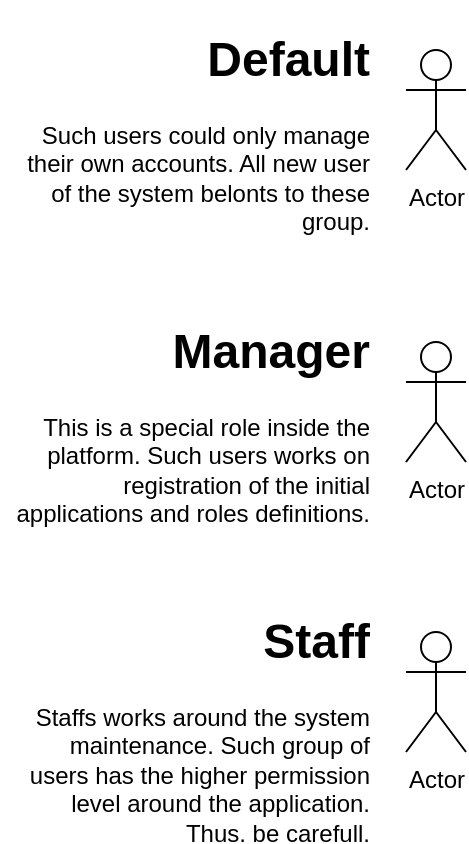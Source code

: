 <mxfile>
    <diagram id="xEz1rf1Twpv8RbMiKMq-" name="Page-1">
        <mxGraphModel dx="787" dy="680" grid="0" gridSize="10" guides="1" tooltips="1" connect="1" arrows="1" fold="1" page="0" pageScale="1" pageWidth="850" pageHeight="1100" math="0" shadow="0">
            <root>
                <mxCell id="0"/>
                <mxCell id="1" parent="0"/>
                <mxCell id="5" value="" style="group" parent="1" vertex="1" connectable="0">
                    <mxGeometry x="10" y="40" width="233" height="120" as="geometry"/>
                </mxCell>
                <mxCell id="2" value="Actor" style="shape=umlActor;verticalLabelPosition=bottom;verticalAlign=top;html=1;outlineConnect=0;" parent="5" vertex="1">
                    <mxGeometry x="203" y="15" width="30" height="60" as="geometry"/>
                </mxCell>
                <mxCell id="4" value="&lt;h1&gt;Default&lt;/h1&gt;&lt;p&gt;Such users could only manage their own accounts. All new user of the system belonts to these group.&lt;/p&gt;" style="text;html=1;strokeColor=none;fillColor=none;spacing=5;spacingTop=-20;whiteSpace=wrap;overflow=hidden;rounded=0;align=right;" parent="5" vertex="1">
                    <mxGeometry width="190" height="120" as="geometry"/>
                </mxCell>
                <mxCell id="6" value="" style="group" parent="1" vertex="1" connectable="0">
                    <mxGeometry x="10" y="186" width="233" height="120" as="geometry"/>
                </mxCell>
                <mxCell id="7" value="Actor" style="shape=umlActor;verticalLabelPosition=bottom;verticalAlign=top;html=1;outlineConnect=0;" parent="6" vertex="1">
                    <mxGeometry x="203" y="15" width="30" height="60" as="geometry"/>
                </mxCell>
                <mxCell id="8" value="&lt;h1&gt;Manager&lt;/h1&gt;&lt;p&gt;This is a special role inside the platform. Such users works on registration of the initial applications and roles definitions.&lt;/p&gt;" style="text;html=1;strokeColor=none;fillColor=none;spacing=5;spacingTop=-20;whiteSpace=wrap;overflow=hidden;rounded=0;align=right;" parent="6" vertex="1">
                    <mxGeometry width="190" height="120" as="geometry"/>
                </mxCell>
                <mxCell id="9" value="" style="group" parent="1" vertex="1" connectable="0">
                    <mxGeometry x="10" y="331" width="233" height="120" as="geometry"/>
                </mxCell>
                <mxCell id="10" value="Actor" style="shape=umlActor;verticalLabelPosition=bottom;verticalAlign=top;html=1;outlineConnect=0;" parent="9" vertex="1">
                    <mxGeometry x="203" y="15" width="30" height="60" as="geometry"/>
                </mxCell>
                <mxCell id="11" value="&lt;h1&gt;Staff&lt;/h1&gt;&lt;p&gt;Staffs works around the system maintenance. Such group of users has the higher permission level around the application. Thus, be carefull.&lt;/p&gt;" style="text;html=1;strokeColor=none;fillColor=none;spacing=5;spacingTop=-20;whiteSpace=wrap;overflow=hidden;rounded=0;align=right;" parent="9" vertex="1">
                    <mxGeometry width="190" height="120" as="geometry"/>
                </mxCell>
            </root>
        </mxGraphModel>
    </diagram>
</mxfile>